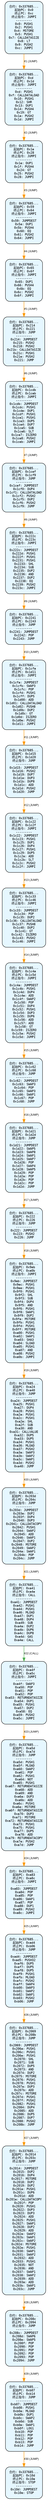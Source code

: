 digraph Contract_CFG {
    rankdir=TB;
    node [shape=box, style="filled, rounded", fontname="Monospace", fontsize=9, margin=0.15];
    edge [fontname="Arial", fontsize=8, penwidth=1.2];

    "block_0" [label="合约: 0x337685...
起始PC: 0x0
终止PC: 0xc
终止指令: JUMPI
---------
0x0: PUSH1
0x2: PUSH1
0x4: MSTORE
0x5: PUSH1
0x7: CALLDATASIZE
0x8: LT
0x9: PUSH2
0xc: JUMPI", fillcolor="#e6f7ff"];
    "block_d" [label="合约: 0x337685...
起始PC: 0xd
终止PC: 0x1d
终止指令: JUMPI
---------
0xd: PUSH1
0xf: CALLDATALOAD
0x10: PUSH1
0x12: SHR
0x13: DUP1
0x14: PUSH4
0x19: GT
0x1a: PUSH2
0x1d: JUMPI", fillcolor="#e6f7ff"];
    "block_1e" [label="合约: 0x337685...
起始PC: 0x1e
终止PC: 0x28
终止指令: JUMPI
---------
0x1e: DUP1
0x1f: PUSH4
0x24: GT
0x25: PUSH2
0x28: JUMPI", fillcolor="#e6f7ff"];
    "block_59" [label="合约: 0x337685...
起始PC: 0x59
终止PC: 0x64
终止指令: JUMPI
---------
0x59: JUMPDEST
0x5a: DUP1
0x5b: PUSH4
0x60: EQ
0x61: PUSH2
0x64: JUMPI", fillcolor="#e6f7ff"];
    "block_65" [label="合约: 0x337685...
起始PC: 0x65
终止PC: 0x6f
终止指令: JUMPI
---------
0x65: DUP1
0x66: PUSH4
0x6b: EQ
0x6c: PUSH2
0x6f: JUMPI", fillcolor="#e6f7ff"];
    "block_214" [label="合约: 0x337685...
起始PC: 0x214
终止PC: 0x221
终止指令: JUMP
---------
0x214: JUMPDEST
0x215: PUSH2
0x218: PUSH2
0x21b: CALLDATASIZE
0x21c: PUSH1
0x21e: PUSH2
0x221: JUMP", fillcolor="#e6f7ff"];
    "block_1cdb" [label="合约: 0x337685...
起始PC: 0x1cdb
终止PC: 0x1ceb
终止指令: JUMPI
---------
0x1cdb: JUMPDEST
0x1cdc: PUSH1
0x1cde: DUP1
0x1cdf: PUSH1
0x1ce1: PUSH1
0x1ce3: DUP5
0x1ce4: DUP7
0x1ce5: SUB
0x1ce6: SLT
0x1ce7: ISZERO
0x1ce8: PUSH2
0x1ceb: JUMPI", fillcolor="#e6f7ff"];
    "block_1cef" [label="合约: 0x337685...
起始PC: 0x1cef
终止PC: 0x1cf9
终止指令: JUMP
---------
0x1cef: JUMPDEST
0x1cf0: DUP4
0x1cf1: CALLDATALOAD
0x1cf2: PUSH2
0x1cf5: DUP2
0x1cf6: PUSH2
0x1cf9: JUMP", fillcolor="#e6f7ff"];
    "block_222c" [label="合约: 0x337685...
起始PC: 0x222c
终止PC: 0x223c
终止指令: JUMPI
---------
0x222c: JUMPDEST
0x222d: PUSH1
0x222f: PUSH1
0x2231: PUSH1
0x2233: SHL
0x2234: SUB
0x2235: DUP2
0x2236: AND
0x2237: DUP2
0x2238: EQ
0x2239: PUSH2
0x223c: JUMPI", fillcolor="#e6f7ff"];
    "block_2241" [label="合约: 0x337685...
起始PC: 0x2241
终止PC: 0x2243
终止指令: JUMP
---------
0x2241: JUMPDEST
0x2242: POP
0x2243: JUMP", fillcolor="#e6f7ff"];
    "block_1cfa" [label="合约: 0x337685...
起始PC: 0x1cfa
终止PC: 0x1d11
终止指令: JUMPI
---------
0x1cfa: JUMPDEST
0x1cfb: SWAP3
0x1cfc: POP
0x1cfd: PUSH1
0x1cff: DUP5
0x1d00: ADD
0x1d01: CALLDATALOAD
0x1d02: PUSH8
0x1d0b: DUP2
0x1d0c: GT
0x1d0d: ISZERO
0x1d0e: PUSH2
0x1d11: JUMPI", fillcolor="#e6f7ff"];
    "block_1d15" [label="合约: 0x337685...
起始PC: 0x1d15
终止PC: 0x1d20
终止指令: JUMP
---------
0x1d15: JUMPDEST
0x1d16: PUSH2
0x1d19: DUP7
0x1d1a: DUP3
0x1d1b: DUP8
0x1d1c: ADD
0x1d1d: PUSH2
0x1d20: JUMP", fillcolor="#e6f7ff"];
    "block_1c22" [label="合约: 0x337685...
起始PC: 0x1c22
终止PC: 0x1c2f
终止指令: JUMPI
---------
0x1c22: JUMPDEST
0x1c23: PUSH1
0x1c25: DUP1
0x1c26: DUP4
0x1c27: PUSH1
0x1c29: DUP5
0x1c2a: ADD
0x1c2b: SLT
0x1c2c: PUSH2
0x1c2f: JUMPI", fillcolor="#e6f7ff"];
    "block_1c33" [label="合约: 0x337685...
起始PC: 0x1c33
终止PC: 0x1c46
终止指令: JUMPI
---------
0x1c33: JUMPDEST
0x1c34: POP
0x1c35: DUP2
0x1c36: CALLDATALOAD
0x1c37: PUSH8
0x1c40: DUP2
0x1c41: GT
0x1c42: ISZERO
0x1c43: PUSH2
0x1c46: JUMPI", fillcolor="#e6f7ff"];
    "block_1c4a" [label="合约: 0x337685...
起始PC: 0x1c4a
终止PC: 0x1c5d
终止指令: JUMPI
---------
0x1c4a: JUMPDEST
0x1c4b: PUSH1
0x1c4d: DUP4
0x1c4e: ADD
0x1c4f: SWAP2
0x1c50: POP
0x1c51: DUP4
0x1c52: PUSH1
0x1c54: DUP3
0x1c55: DUP6
0x1c56: ADD
0x1c57: ADD
0x1c58: GT
0x1c59: ISZERO
0x1c5a: PUSH2
0x1c5d: JUMPI", fillcolor="#e6f7ff"];
    "block_1c62" [label="合约: 0x337685...
起始PC: 0x1c62
终止PC: 0x1c68
终止指令: JUMP
---------
0x1c62: JUMPDEST
0x1c63: SWAP3
0x1c64: POP
0x1c65: SWAP3
0x1c66: SWAP1
0x1c67: POP
0x1c68: JUMP", fillcolor="#e6f7ff"];
    "block_1d21" [label="合约: 0x337685...
起始PC: 0x1d21
终止PC: 0x1d2d
终止指令: JUMP
---------
0x1d21: JUMPDEST
0x1d22: SWAP5
0x1d23: SWAP8
0x1d24: SWAP1
0x1d25: SWAP7
0x1d26: POP
0x1d27: SWAP4
0x1d28: SWAP5
0x1d29: POP
0x1d2a: POP
0x1d2b: POP
0x1d2c: POP
0x1d2d: JUMP", fillcolor="#e6f7ff"];
    "block_222" [label="合约: 0x337685...
起始PC: 0x222
终止PC: 0x226
终止指令: JUMP
---------
0x222: JUMPDEST
0x223: PUSH2
0x226: JUMP", fillcolor="#e6f7ff"];
    "block_9eb" [label="合约: 0x337685...
起始PC: 0x9eb
终止PC: 0xa0b
终止指令: JUMPI
---------
0x9eb: JUMPDEST
0x9ec: PUSH1
0x9ee: PUSH1
0x9f0: PUSH1
0x9f2: SHL
0x9f3: SUB
0x9f4: DUP4
0x9f5: AND
0x9f6: PUSH1
0x9f8: SWAP1
0x9f9: DUP2
0x9fa: MSTORE
0x9fb: PUSH1
0x9fd: PUSH1
0x9ff: MSTORE
0xa00: PUSH1
0xa02: SWAP1
0xa03: SHA3
0xa04: SLOAD
0xa05: PUSH1
0xa07: AND
0xa08: PUSH2
0xa0b: JUMPI", fillcolor="#e6f7ff"];
    "block_a24" [label="合约: 0x337685...
起始PC: 0xa24
终止PC: 0xa40
终止指令: JUMP
---------
0xa24: JUMPDEST
0xa25: PUSH1
0xa27: DUP4
0xa28: PUSH1
0xa2a: PUSH1
0xa2c: PUSH1
0xa2e: SHL
0xa2f: SUB
0xa30: AND
0xa31: CALLVALUE
0xa32: DUP5
0xa33: DUP5
0xa34: PUSH1
0xa36: MLOAD
0xa37: PUSH2
0xa3a: SWAP3
0xa3b: SWAP2
0xa3c: SWAP1
0xa3d: PUSH2
0xa40: JUMP", fillcolor="#e6f7ff"];
    "block_203d" [label="合约: 0x337685...
起始PC: 0x203d
终止PC: 0x204c
终止指令: JUMP
---------
0x203d: JUMPDEST
0x203e: DUP2
0x203f: DUP4
0x2040: DUP3
0x2041: CALLDATACOPY
0x2042: PUSH1
0x2044: SWAP2
0x2045: ADD
0x2046: SWAP1
0x2047: DUP2
0x2048: MSTORE
0x2049: SWAP2
0x204a: SWAP1
0x204b: POP
0x204c: JUMP", fillcolor="#e6f7ff"];
    "block_a41" [label="合约: 0x337685...
起始PC: 0xa41
终止PC: 0xa4e
终止指令: CALL
---------
0xa41: JUMPDEST
0xa42: PUSH1
0xa44: PUSH1
0xa46: MLOAD
0xa47: DUP1
0xa48: DUP4
0xa49: SUB
0xa4a: DUP2
0xa4b: DUP6
0xa4c: DUP8
0xa4d: GAS
0xa4e: CALL", fillcolor="#e6f7ff"];
    "block_a4f" [label="合约: 0x337685...
起始PC: 0xa4f
终止PC: 0xa5c
终止指令: JUMPI
---------
0xa4f: SWAP3
0xa50: POP
0xa51: POP
0xa52: POP
0xa53: RETURNDATASIZE
0xa54: DUP1
0xa55: PUSH1
0xa57: DUP2
0xa58: EQ
0xa59: PUSH2
0xa5c: JUMPI", fillcolor="#e6f7ff"];
    "block_a5d" [label="合约: 0x337685...
起始PC: 0xa5d
终止PC: 0xa7d
终止指令: JUMP
---------
0xa5d: PUSH1
0xa5f: MLOAD
0xa60: SWAP2
0xa61: POP
0xa62: PUSH1
0xa64: NOT
0xa65: PUSH1
0xa67: RETURNDATASIZE
0xa68: ADD
0xa69: AND
0xa6a: DUP3
0xa6b: ADD
0xa6c: PUSH1
0xa6e: MSTORE
0xa6f: RETURNDATASIZE
0xa70: DUP3
0xa71: MSTORE
0xa72: RETURNDATASIZE
0xa73: PUSH1
0xa75: PUSH1
0xa77: DUP5
0xa78: ADD
0xa79: RETURNDATACOPY
0xa7a: PUSH2
0xa7d: JUMP", fillcolor="#e6f7ff"];
    "block_a83" [label="合约: 0x337685...
起始PC: 0xa83
终止PC: 0xa8c
终止指令: JUMPI
---------
0xa83: JUMPDEST
0xa84: POP
0xa85: POP
0xa86: SWAP1
0xa87: POP
0xa88: DUP1
0xa89: PUSH2
0xa8c: JUMPI", fillcolor="#e6f7ff"];
    "block_ad4" [label="合约: 0x337685...
起始PC: 0xad4
终止PC: 0xb06
终止指令: JUMP
---------
0xad4: JUMPDEST
0xad5: PUSH32
0xaf6: DUP5
0xaf7: DUP5
0xaf8: DUP5
0xaf9: PUSH1
0xafb: MLOAD
0xafc: PUSH2
0xaff: SWAP4
0xb00: SWAP3
0xb01: SWAP2
0xb02: SWAP1
0xb03: PUSH2
0xb06: JUMP", fillcolor="#e6f7ff"];
    "block_2069" [label="合约: 0x337685...
起始PC: 0x2069
终止PC: 0x208b
终止指令: JUMP
---------
0x2069: JUMPDEST
0x206a: PUSH1
0x206c: PUSH1
0x206e: PUSH1
0x2070: SHL
0x2071: SUB
0x2072: DUP5
0x2073: AND
0x2074: DUP2
0x2075: MSTORE
0x2076: PUSH1
0x2078: PUSH1
0x207a: DUP3
0x207b: ADD
0x207c: MSTORE
0x207d: PUSH1
0x207f: PUSH2
0x2082: PUSH1
0x2084: DUP4
0x2085: ADD
0x2086: DUP5
0x2087: DUP7
0x2088: PUSH2
0x208b: JUMP", fillcolor="#e6f7ff"];
    "block_2014" [label="合约: 0x337685...
起始PC: 0x2014
终止PC: 0x203c
终止指令: JUMP
---------
0x2014: JUMPDEST
0x2015: DUP2
0x2016: DUP4
0x2017: MSTORE
0x2018: DUP2
0x2019: DUP2
0x201a: PUSH1
0x201c: DUP6
0x201d: ADD
0x201e: CALLDATACOPY
0x201f: POP
0x2020: PUSH1
0x2022: DUP3
0x2023: DUP3
0x2024: ADD
0x2025: PUSH1
0x2027: SWAP1
0x2028: DUP2
0x2029: ADD
0x202a: SWAP2
0x202b: SWAP1
0x202c: SWAP2
0x202d: MSTORE
0x202e: PUSH1
0x2030: SWAP1
0x2031: SWAP2
0x2032: ADD
0x2033: PUSH1
0x2035: NOT
0x2036: AND
0x2037: SWAP1
0x2038: SWAP2
0x2039: ADD
0x203a: ADD
0x203b: SWAP1
0x203c: JUMP", fillcolor="#e6f7ff"];
    "block_208c" [label="合约: 0x337685...
起始PC: 0x208c
终止PC: 0x2094
终止指令: JUMP
---------
0x208c: JUMPDEST
0x208d: SWAP6
0x208e: SWAP5
0x208f: POP
0x2090: POP
0x2091: POP
0x2092: POP
0x2093: POP
0x2094: JUMP", fillcolor="#e6f7ff"];
    "block_b07" [label="合约: 0x337685...
起始PC: 0xb07
终止PC: 0xb14
终止指令: JUMP
---------
0xb07: JUMPDEST
0xb08: PUSH1
0xb0a: MLOAD
0xb0b: DUP1
0xb0c: SWAP2
0xb0d: SUB
0xb0e: SWAP1
0xb0f: LOG1
0xb10: POP
0xb11: POP
0xb12: POP
0xb13: POP
0xb14: JUMP", fillcolor="#e6f7ff"];
    "block_10d" [label="合约: 0x337685...
起始PC: 0x10d
终止PC: 0x10e
终止指令: STOP
---------
0x10d: JUMPDEST
0x10e: STOP", fillcolor="#e6f7ff"];

    "block_0" -> "block_d" [label="#1 (JUMP)", color="#ff9800"];
    "block_d" -> "block_1e" [label="#2 (JUMP)", color="#ff9800"];
    "block_1e" -> "block_59" [label="#3 (JUMP)", color="#ff9800"];
    "block_59" -> "block_65" [label="#4 (JUMP)", color="#ff9800"];
    "block_65" -> "block_214" [label="#5 (JUMP)", color="#ff9800"];
    "block_214" -> "block_1cdb" [label="#6 (JUMP)", color="#ff9800"];
    "block_1cdb" -> "block_1cef" [label="#7 (JUMP)", color="#ff9800"];
    "block_1cef" -> "block_222c" [label="#8 (JUMP)", color="#ff9800"];
    "block_222c" -> "block_2241" [label="#9 (JUMP)", color="#ff9800"];
    "block_2241" -> "block_1cfa" [label="#10 (JUMP)", color="#ff9800"];
    "block_1cfa" -> "block_1d15" [label="#11 (JUMP)", color="#ff9800"];
    "block_1d15" -> "block_1c22" [label="#12 (JUMP)", color="#ff9800"];
    "block_1c22" -> "block_1c33" [label="#13 (JUMP)", color="#ff9800"];
    "block_1c33" -> "block_1c4a" [label="#14 (JUMP)", color="#ff9800"];
    "block_1c4a" -> "block_1c62" [label="#15 (JUMP)", color="#ff9800"];
    "block_1c62" -> "block_1d21" [label="#16 (JUMP)", color="#ff9800"];
    "block_1d21" -> "block_222" [label="#17 (JUMP)", color="#ff9800"];
    "block_222" -> "block_9eb" [label="#18 (JUMP)", color="#ff9800"];
    "block_9eb" -> "block_a24" [label="#19 (JUMP)", color="#ff9800"];
    "block_a24" -> "block_203d" [label="#20 (JUMP)", color="#ff9800"];
    "block_203d" -> "block_a41" [label="#21 (JUMP)", color="#ff9800"];
    "block_a41" -> "block_a4f" [label="#22 (CALL)", color="#4caf50"];
    "block_a4f" -> "block_a5d" [label="#23 (JUMP)", color="#ff9800"];
    "block_a5d" -> "block_a83" [label="#24 (JUMP)", color="#ff9800"];
    "block_a83" -> "block_ad4" [label="#25 (JUMP)", color="#ff9800"];
    "block_ad4" -> "block_2069" [label="#26 (JUMP)", color="#ff9800"];
    "block_2069" -> "block_2014" [label="#27 (JUMP)", color="#ff9800"];
    "block_2014" -> "block_208c" [label="#28 (JUMP)", color="#ff9800"];
    "block_208c" -> "block_b07" [label="#29 (JUMP)", color="#ff9800"];
    "block_b07" -> "block_10d" [label="#30 (JUMP)", color="#ff9800"];
}